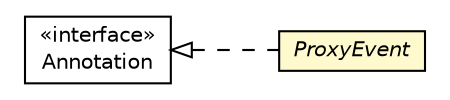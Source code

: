 #!/usr/local/bin/dot
#
# Class diagram 
# Generated by UMLGraph version R5_6-24-gf6e263 (http://www.umlgraph.org/)
#

digraph G {
	edge [fontname="Helvetica",fontsize=10,labelfontname="Helvetica",labelfontsize=10];
	node [fontname="Helvetica",fontsize=10,shape=plaintext];
	nodesep=0.25;
	ranksep=0.5;
	rankdir=LR;
	// com.gwtplatform.mvp.client.annotations.ProxyEvent
	c301116 [label=<<table title="com.gwtplatform.mvp.client.annotations.ProxyEvent" border="0" cellborder="1" cellspacing="0" cellpadding="2" port="p" bgcolor="lemonChiffon" href="./ProxyEvent.html">
		<tr><td><table border="0" cellspacing="0" cellpadding="1">
<tr><td align="center" balign="center"><font face="Helvetica-Oblique"> ProxyEvent </font></td></tr>
		</table></td></tr>
		</table>>, URL="./ProxyEvent.html", fontname="Helvetica", fontcolor="black", fontsize=10.0];
	//com.gwtplatform.mvp.client.annotations.ProxyEvent implements java.lang.annotation.Annotation
	c301611:p -> c301116:p [dir=back,arrowtail=empty,style=dashed];
	// java.lang.annotation.Annotation
	c301611 [label=<<table title="java.lang.annotation.Annotation" border="0" cellborder="1" cellspacing="0" cellpadding="2" port="p" href="http://download.oracle.com/javase/6/docs/api/java/lang/annotation/Annotation.html">
		<tr><td><table border="0" cellspacing="0" cellpadding="1">
<tr><td align="center" balign="center"> &#171;interface&#187; </td></tr>
<tr><td align="center" balign="center"> Annotation </td></tr>
		</table></td></tr>
		</table>>, URL="http://download.oracle.com/javase/6/docs/api/java/lang/annotation/Annotation.html", fontname="Helvetica", fontcolor="black", fontsize=10.0];
}

